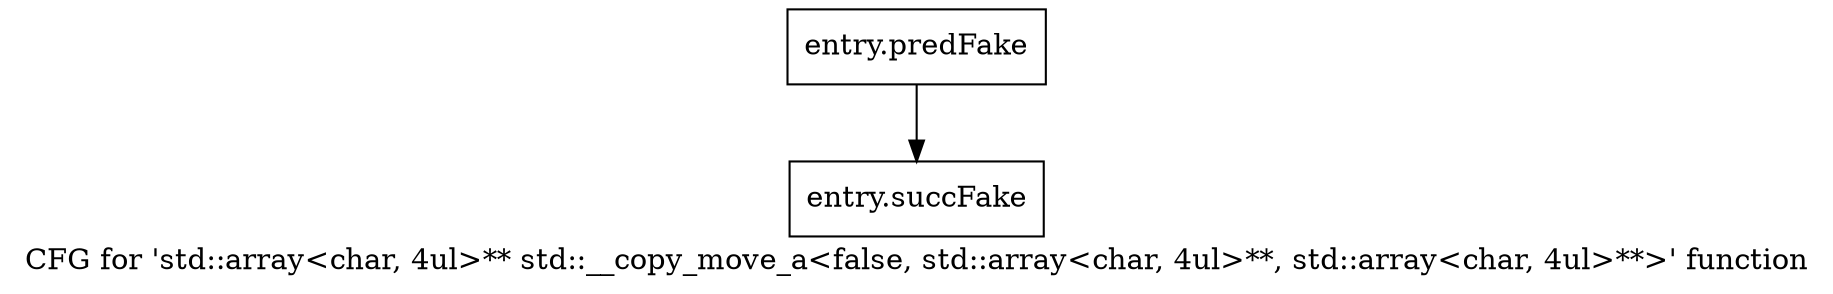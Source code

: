 digraph "CFG for 'std::array\<char, 4ul\>** std::__copy_move_a\<false, std::array\<char, 4ul\>**, std::array\<char, 4ul\>**\>' function" {
	label="CFG for 'std::array\<char, 4ul\>** std::__copy_move_a\<false, std::array\<char, 4ul\>**, std::array\<char, 4ul\>**\>' function";

	Node0x43b8c90 [shape=record,filename="",linenumber="",label="{entry.predFake}"];
	Node0x43b8c90 -> Node0x4413d20[ callList="" memoryops="" filename="/tools/Xilinx/Vitis_HLS/2022.1/tps/lnx64/gcc-8.3.0/lib/gcc/x86_64-pc-linux-gnu/8.3.0/../../../../include/c++/8.3.0/bits/stl_algobase.h" execusionnum="0"];
	Node0x4413d20 [shape=record,filename="/tools/Xilinx/Vitis_HLS/2022.1/tps/lnx64/gcc-8.3.0/lib/gcc/x86_64-pc-linux-gnu/8.3.0/../../../../include/c++/8.3.0/bits/stl_algobase.h",linenumber="385",label="{entry.succFake}"];
}
